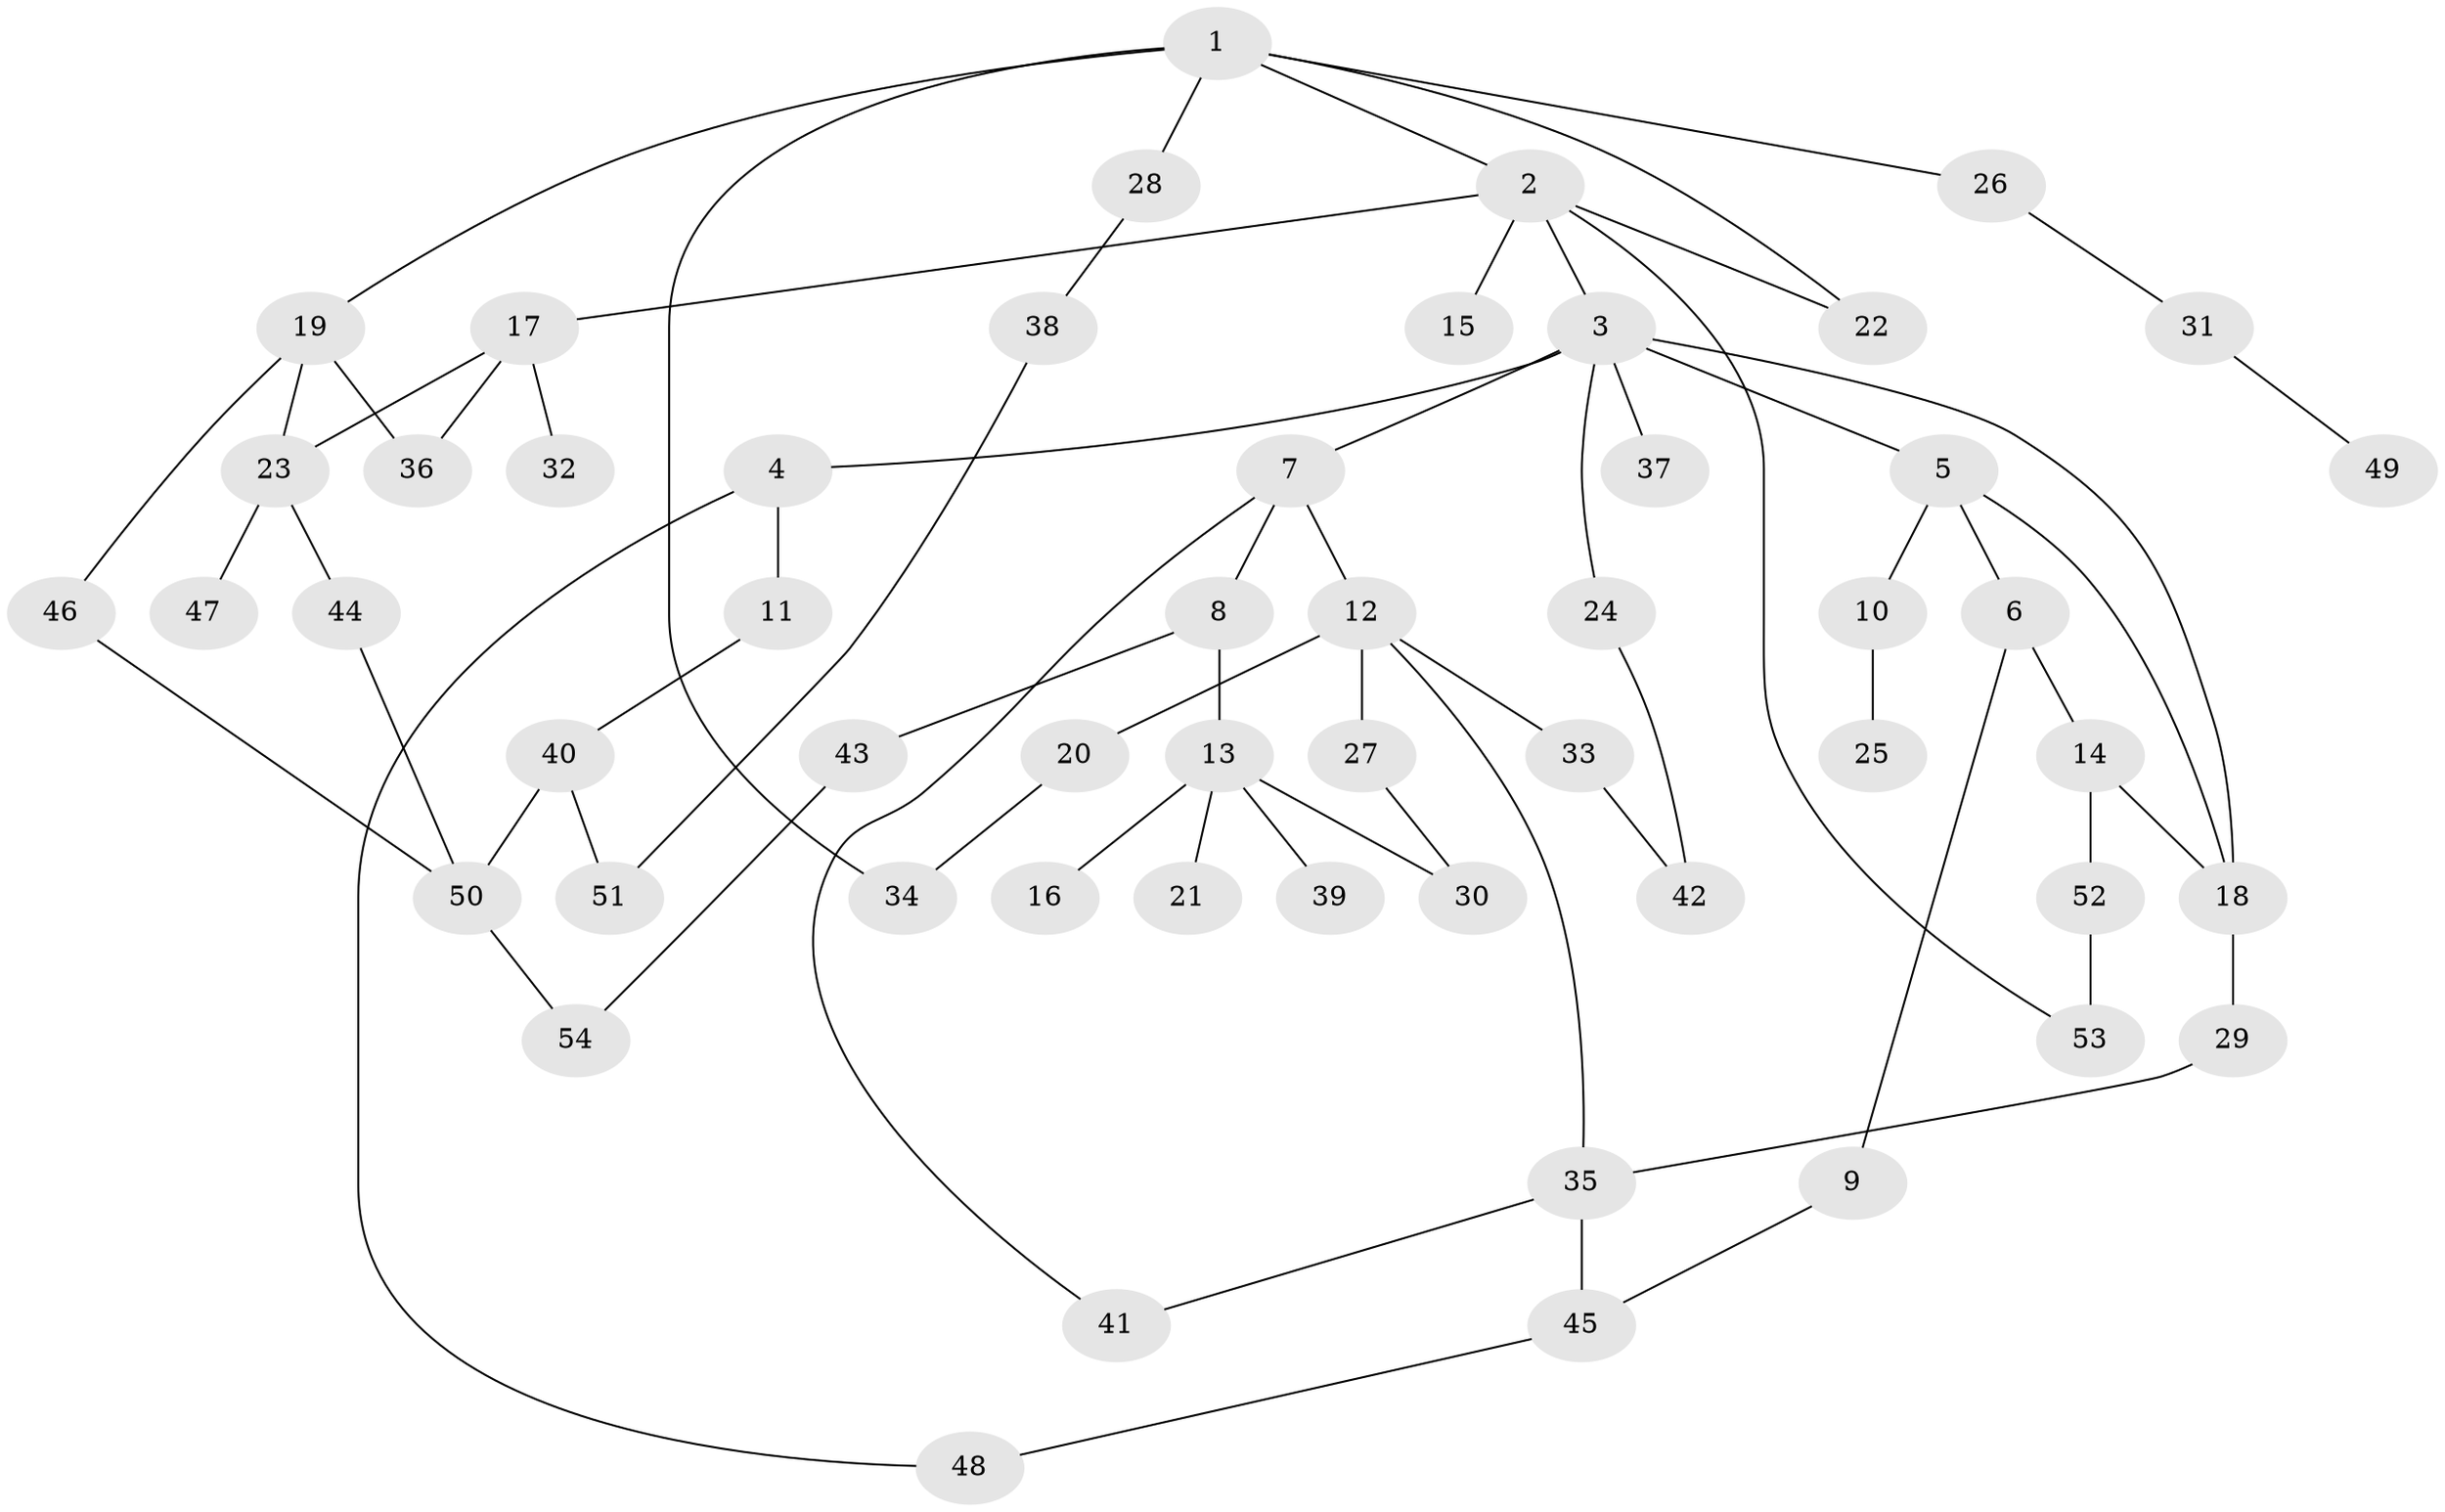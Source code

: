 // original degree distribution, {7: 0.02247191011235955, 8: 0.011235955056179775, 4: 0.06741573033707865, 5: 0.056179775280898875, 3: 0.15730337078651685, 2: 0.3707865168539326, 1: 0.30337078651685395, 6: 0.011235955056179775}
// Generated by graph-tools (version 1.1) at 2025/48/03/04/25 22:48:40]
// undirected, 54 vertices, 70 edges
graph export_dot {
  node [color=gray90,style=filled];
  1;
  2;
  3;
  4;
  5;
  6;
  7;
  8;
  9;
  10;
  11;
  12;
  13;
  14;
  15;
  16;
  17;
  18;
  19;
  20;
  21;
  22;
  23;
  24;
  25;
  26;
  27;
  28;
  29;
  30;
  31;
  32;
  33;
  34;
  35;
  36;
  37;
  38;
  39;
  40;
  41;
  42;
  43;
  44;
  45;
  46;
  47;
  48;
  49;
  50;
  51;
  52;
  53;
  54;
  1 -- 2 [weight=1.0];
  1 -- 19 [weight=1.0];
  1 -- 22 [weight=1.0];
  1 -- 26 [weight=1.0];
  1 -- 28 [weight=1.0];
  1 -- 34 [weight=1.0];
  2 -- 3 [weight=1.0];
  2 -- 15 [weight=1.0];
  2 -- 17 [weight=1.0];
  2 -- 22 [weight=1.0];
  2 -- 53 [weight=1.0];
  3 -- 4 [weight=1.0];
  3 -- 5 [weight=1.0];
  3 -- 7 [weight=1.0];
  3 -- 18 [weight=1.0];
  3 -- 24 [weight=1.0];
  3 -- 37 [weight=1.0];
  4 -- 11 [weight=1.0];
  4 -- 48 [weight=1.0];
  5 -- 6 [weight=1.0];
  5 -- 10 [weight=1.0];
  5 -- 18 [weight=1.0];
  6 -- 9 [weight=1.0];
  6 -- 14 [weight=1.0];
  7 -- 8 [weight=1.0];
  7 -- 12 [weight=1.0];
  7 -- 41 [weight=1.0];
  8 -- 13 [weight=1.0];
  8 -- 43 [weight=1.0];
  9 -- 45 [weight=1.0];
  10 -- 25 [weight=1.0];
  11 -- 40 [weight=1.0];
  12 -- 20 [weight=1.0];
  12 -- 27 [weight=1.0];
  12 -- 33 [weight=1.0];
  12 -- 35 [weight=1.0];
  13 -- 16 [weight=1.0];
  13 -- 21 [weight=1.0];
  13 -- 30 [weight=1.0];
  13 -- 39 [weight=1.0];
  14 -- 18 [weight=1.0];
  14 -- 52 [weight=1.0];
  17 -- 23 [weight=1.0];
  17 -- 32 [weight=1.0];
  17 -- 36 [weight=1.0];
  18 -- 29 [weight=1.0];
  19 -- 23 [weight=1.0];
  19 -- 36 [weight=1.0];
  19 -- 46 [weight=1.0];
  20 -- 34 [weight=1.0];
  23 -- 44 [weight=1.0];
  23 -- 47 [weight=1.0];
  24 -- 42 [weight=1.0];
  26 -- 31 [weight=1.0];
  27 -- 30 [weight=1.0];
  28 -- 38 [weight=1.0];
  29 -- 35 [weight=1.0];
  31 -- 49 [weight=1.0];
  33 -- 42 [weight=1.0];
  35 -- 41 [weight=1.0];
  35 -- 45 [weight=1.0];
  38 -- 51 [weight=1.0];
  40 -- 50 [weight=1.0];
  40 -- 51 [weight=1.0];
  43 -- 54 [weight=1.0];
  44 -- 50 [weight=1.0];
  45 -- 48 [weight=1.0];
  46 -- 50 [weight=1.0];
  50 -- 54 [weight=1.0];
  52 -- 53 [weight=1.0];
}
